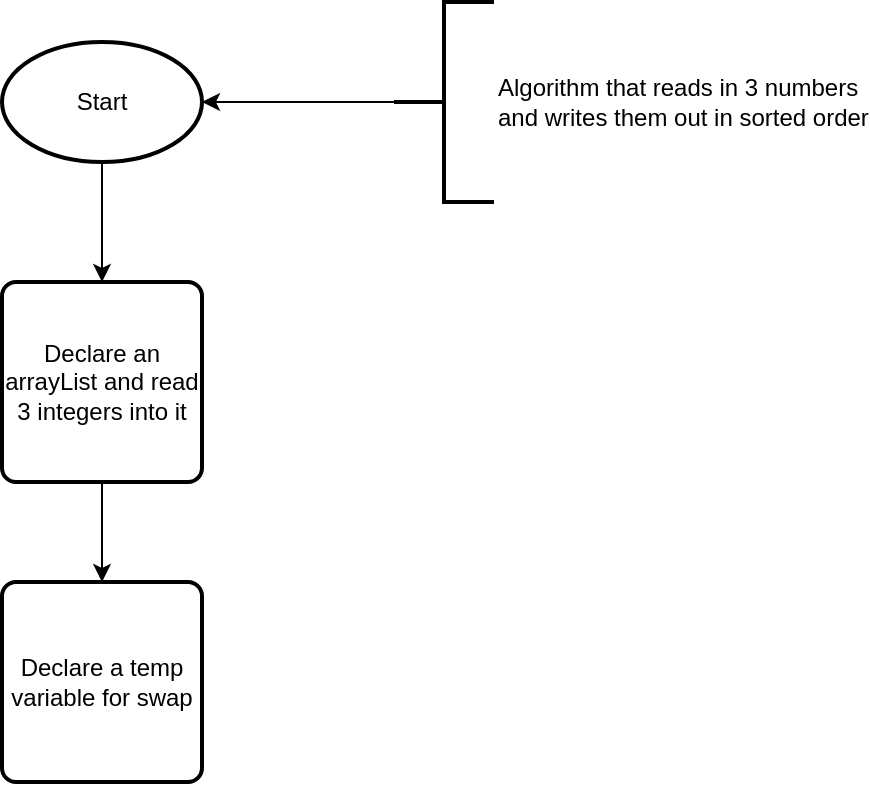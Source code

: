 <mxfile version="20.8.23" type="github">
  <diagram id="C5RBs43oDa-KdzZeNtuy" name="Page-1">
    <mxGraphModel dx="1444" dy="1984" grid="1" gridSize="10" guides="1" tooltips="1" connect="1" arrows="1" fold="1" page="1" pageScale="1" pageWidth="827" pageHeight="1169" math="0" shadow="0">
      <root>
        <mxCell id="WIyWlLk6GJQsqaUBKTNV-0" />
        <mxCell id="WIyWlLk6GJQsqaUBKTNV-1" parent="WIyWlLk6GJQsqaUBKTNV-0" />
        <mxCell id="lsqHR4O3voGMjDfET8ep-8" value="" style="edgeStyle=orthogonalEdgeStyle;rounded=0;orthogonalLoop=1;jettySize=auto;html=1;" edge="1" parent="WIyWlLk6GJQsqaUBKTNV-1" source="lsqHR4O3voGMjDfET8ep-2" target="lsqHR4O3voGMjDfET8ep-7">
          <mxGeometry relative="1" as="geometry" />
        </mxCell>
        <mxCell id="lsqHR4O3voGMjDfET8ep-2" value="Declare an arrayList and read 3 integers into it" style="rounded=1;whiteSpace=wrap;html=1;absoluteArcSize=1;arcSize=14;strokeWidth=2;" vertex="1" parent="WIyWlLk6GJQsqaUBKTNV-1">
          <mxGeometry x="314" y="120" width="100" height="100" as="geometry" />
        </mxCell>
        <mxCell id="lsqHR4O3voGMjDfET8ep-4" value="" style="edgeStyle=orthogonalEdgeStyle;rounded=0;orthogonalLoop=1;jettySize=auto;html=1;" edge="1" parent="WIyWlLk6GJQsqaUBKTNV-1" source="lsqHR4O3voGMjDfET8ep-3" target="lsqHR4O3voGMjDfET8ep-2">
          <mxGeometry relative="1" as="geometry" />
        </mxCell>
        <mxCell id="lsqHR4O3voGMjDfET8ep-3" value="Start" style="strokeWidth=2;html=1;shape=mxgraph.flowchart.start_1;whiteSpace=wrap;" vertex="1" parent="WIyWlLk6GJQsqaUBKTNV-1">
          <mxGeometry x="314" width="100" height="60" as="geometry" />
        </mxCell>
        <mxCell id="lsqHR4O3voGMjDfET8ep-6" value="" style="edgeStyle=orthogonalEdgeStyle;rounded=0;orthogonalLoop=1;jettySize=auto;html=1;" edge="1" parent="WIyWlLk6GJQsqaUBKTNV-1" source="lsqHR4O3voGMjDfET8ep-5" target="lsqHR4O3voGMjDfET8ep-3">
          <mxGeometry relative="1" as="geometry" />
        </mxCell>
        <mxCell id="lsqHR4O3voGMjDfET8ep-5" value="Algorithm that reads in 3 numbers &lt;br&gt;and writes them out in sorted order" style="strokeWidth=2;html=1;shape=mxgraph.flowchart.annotation_2;align=left;labelPosition=right;pointerEvents=1;" vertex="1" parent="WIyWlLk6GJQsqaUBKTNV-1">
          <mxGeometry x="510" y="-20" width="50" height="100" as="geometry" />
        </mxCell>
        <mxCell id="lsqHR4O3voGMjDfET8ep-7" value="Declare a temp variable for swap" style="rounded=1;whiteSpace=wrap;html=1;absoluteArcSize=1;arcSize=14;strokeWidth=2;" vertex="1" parent="WIyWlLk6GJQsqaUBKTNV-1">
          <mxGeometry x="314" y="270" width="100" height="100" as="geometry" />
        </mxCell>
      </root>
    </mxGraphModel>
  </diagram>
</mxfile>
